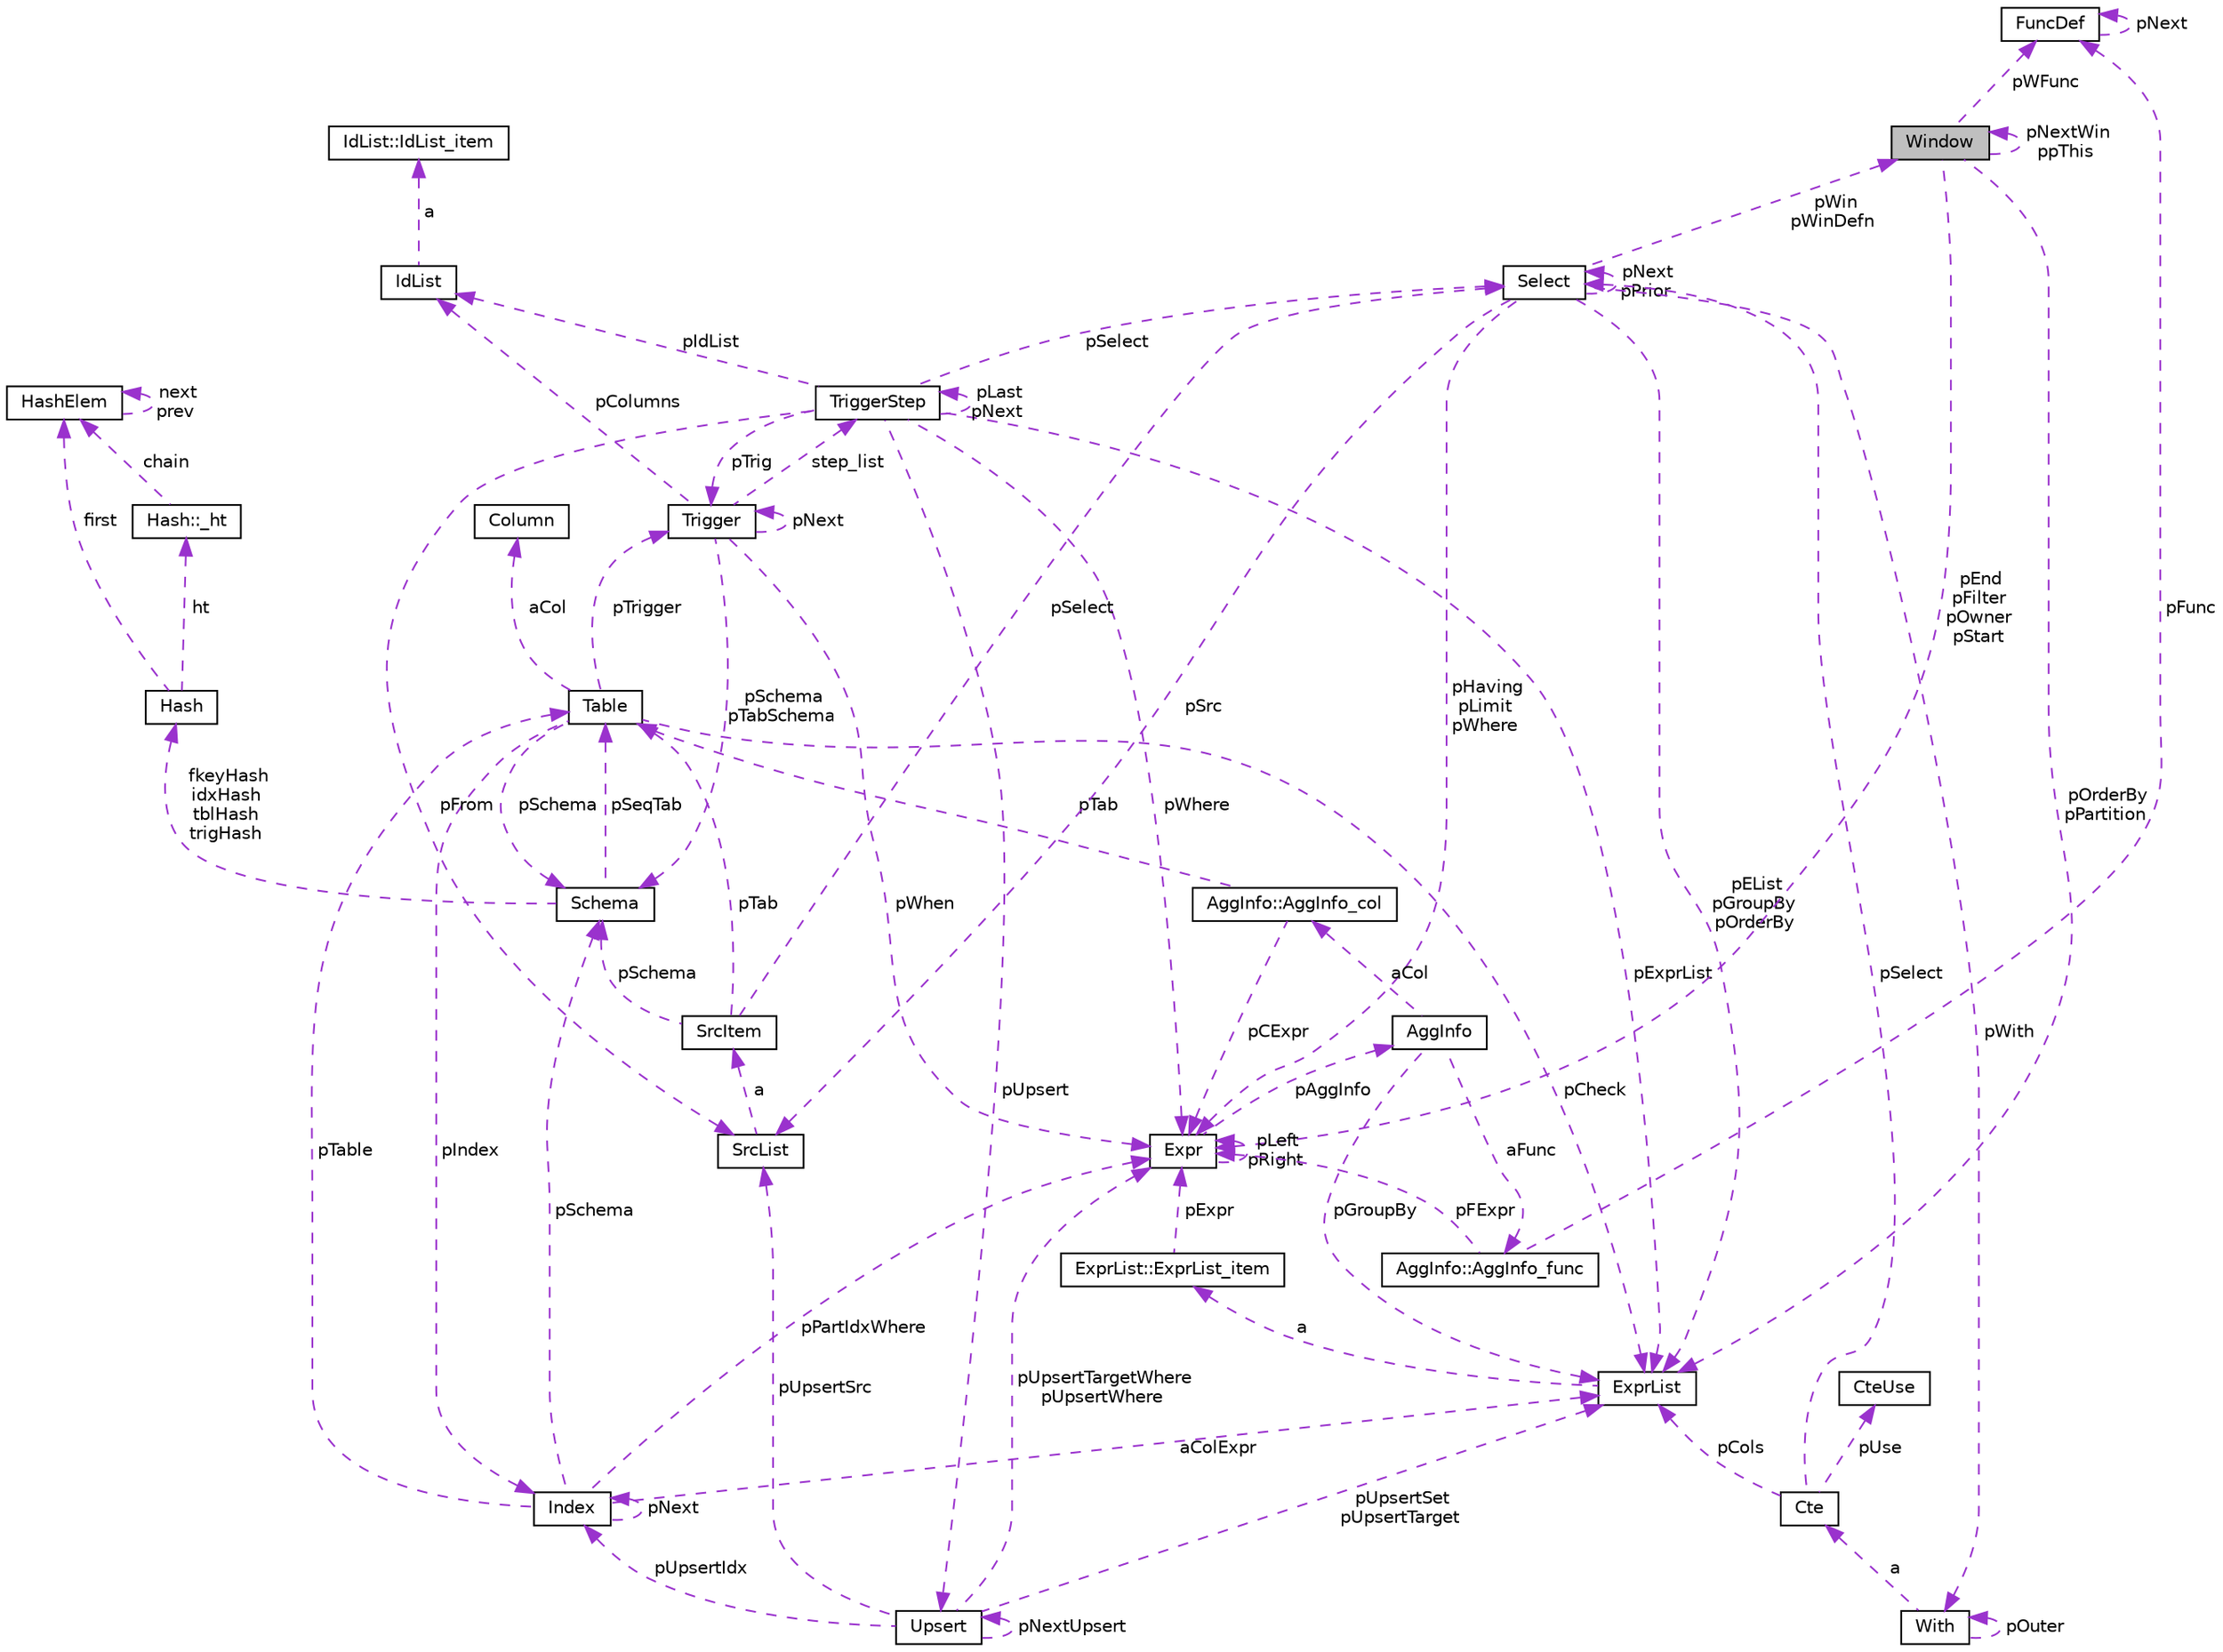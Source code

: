 digraph "Window"
{
 // LATEX_PDF_SIZE
  edge [fontname="Helvetica",fontsize="10",labelfontname="Helvetica",labelfontsize="10"];
  node [fontname="Helvetica",fontsize="10",shape=record];
  Node1 [label="Window",height=0.2,width=0.4,color="black", fillcolor="grey75", style="filled", fontcolor="black",tooltip=" "];
  Node2 -> Node1 [dir="back",color="darkorchid3",fontsize="10",style="dashed",label=" pOrderBy\npPartition" ,fontname="Helvetica"];
  Node2 [label="ExprList",height=0.2,width=0.4,color="black", fillcolor="white", style="filled",URL="$db/d1b/sqlite3_8c.html#d5/d5c/structExprList",tooltip=" "];
  Node3 -> Node2 [dir="back",color="darkorchid3",fontsize="10",style="dashed",label=" a" ,fontname="Helvetica"];
  Node3 [label="ExprList::ExprList_item",height=0.2,width=0.4,color="black", fillcolor="white", style="filled",URL="$db/d1b/sqlite3_8c.html#d8/dae/structExprList_1_1ExprList__item",tooltip=" "];
  Node4 -> Node3 [dir="back",color="darkorchid3",fontsize="10",style="dashed",label=" pExpr" ,fontname="Helvetica"];
  Node4 [label="Expr",height=0.2,width=0.4,color="black", fillcolor="white", style="filled",URL="$db/d1b/sqlite3_8c.html#d4/dfb/structExpr",tooltip=" "];
  Node4 -> Node4 [dir="back",color="darkorchid3",fontsize="10",style="dashed",label=" pLeft\npRight" ,fontname="Helvetica"];
  Node5 -> Node4 [dir="back",color="darkorchid3",fontsize="10",style="dashed",label=" pAggInfo" ,fontname="Helvetica"];
  Node5 [label="AggInfo",height=0.2,width=0.4,color="black", fillcolor="white", style="filled",URL="$db/d1b/sqlite3_8c.html#d2/dc8/structAggInfo",tooltip=" "];
  Node2 -> Node5 [dir="back",color="darkorchid3",fontsize="10",style="dashed",label=" pGroupBy" ,fontname="Helvetica"];
  Node6 -> Node5 [dir="back",color="darkorchid3",fontsize="10",style="dashed",label=" aCol" ,fontname="Helvetica"];
  Node6 [label="AggInfo::AggInfo_col",height=0.2,width=0.4,color="black", fillcolor="white", style="filled",URL="$db/d1b/sqlite3_8c.html#d6/d3a/structAggInfo_1_1AggInfo__col",tooltip=" "];
  Node7 -> Node6 [dir="back",color="darkorchid3",fontsize="10",style="dashed",label=" pTab" ,fontname="Helvetica"];
  Node7 [label="Table",height=0.2,width=0.4,color="black", fillcolor="white", style="filled",URL="$db/d1b/sqlite3_8c.html#dc/dcb/structTable",tooltip=" "];
  Node8 -> Node7 [dir="back",color="darkorchid3",fontsize="10",style="dashed",label=" aCol" ,fontname="Helvetica"];
  Node8 [label="Column",height=0.2,width=0.4,color="black", fillcolor="white", style="filled",URL="$db/d1b/sqlite3_8c.html#dc/dc1/structColumn",tooltip=" "];
  Node9 -> Node7 [dir="back",color="darkorchid3",fontsize="10",style="dashed",label=" pIndex" ,fontname="Helvetica"];
  Node9 [label="Index",height=0.2,width=0.4,color="black", fillcolor="white", style="filled",URL="$db/d1b/sqlite3_8c.html#df/d86/structIndex",tooltip=" "];
  Node7 -> Node9 [dir="back",color="darkorchid3",fontsize="10",style="dashed",label=" pTable" ,fontname="Helvetica"];
  Node9 -> Node9 [dir="back",color="darkorchid3",fontsize="10",style="dashed",label=" pNext" ,fontname="Helvetica"];
  Node10 -> Node9 [dir="back",color="darkorchid3",fontsize="10",style="dashed",label=" pSchema" ,fontname="Helvetica"];
  Node10 [label="Schema",height=0.2,width=0.4,color="black", fillcolor="white", style="filled",URL="$db/d1b/sqlite3_8c.html#d8/db0/structSchema",tooltip=" "];
  Node11 -> Node10 [dir="back",color="darkorchid3",fontsize="10",style="dashed",label=" fkeyHash\nidxHash\ntblHash\ntrigHash" ,fontname="Helvetica"];
  Node11 [label="Hash",height=0.2,width=0.4,color="black", fillcolor="white", style="filled",URL="$db/d1b/sqlite3_8c.html#d1/dbe/structHash",tooltip=" "];
  Node12 -> Node11 [dir="back",color="darkorchid3",fontsize="10",style="dashed",label=" first" ,fontname="Helvetica"];
  Node12 [label="HashElem",height=0.2,width=0.4,color="black", fillcolor="white", style="filled",URL="$db/d1b/sqlite3_8c.html#da/d21/structHashElem",tooltip=" "];
  Node12 -> Node12 [dir="back",color="darkorchid3",fontsize="10",style="dashed",label=" next\nprev" ,fontname="Helvetica"];
  Node13 -> Node11 [dir="back",color="darkorchid3",fontsize="10",style="dashed",label=" ht" ,fontname="Helvetica"];
  Node13 [label="Hash::_ht",height=0.2,width=0.4,color="black", fillcolor="white", style="filled",URL="$db/d1b/sqlite3_8c.html#d7/d1f/structHash_1_1__ht",tooltip=" "];
  Node12 -> Node13 [dir="back",color="darkorchid3",fontsize="10",style="dashed",label=" chain" ,fontname="Helvetica"];
  Node7 -> Node10 [dir="back",color="darkorchid3",fontsize="10",style="dashed",label=" pSeqTab" ,fontname="Helvetica"];
  Node4 -> Node9 [dir="back",color="darkorchid3",fontsize="10",style="dashed",label=" pPartIdxWhere" ,fontname="Helvetica"];
  Node2 -> Node9 [dir="back",color="darkorchid3",fontsize="10",style="dashed",label=" aColExpr" ,fontname="Helvetica"];
  Node2 -> Node7 [dir="back",color="darkorchid3",fontsize="10",style="dashed",label=" pCheck" ,fontname="Helvetica"];
  Node14 -> Node7 [dir="back",color="darkorchid3",fontsize="10",style="dashed",label=" pTrigger" ,fontname="Helvetica"];
  Node14 [label="Trigger",height=0.2,width=0.4,color="black", fillcolor="white", style="filled",URL="$db/d1b/sqlite3_8c.html#dc/d15/structTrigger",tooltip=" "];
  Node4 -> Node14 [dir="back",color="darkorchid3",fontsize="10",style="dashed",label=" pWhen" ,fontname="Helvetica"];
  Node15 -> Node14 [dir="back",color="darkorchid3",fontsize="10",style="dashed",label=" pColumns" ,fontname="Helvetica"];
  Node15 [label="IdList",height=0.2,width=0.4,color="black", fillcolor="white", style="filled",URL="$db/d1b/sqlite3_8c.html#da/d69/structIdList",tooltip=" "];
  Node16 -> Node15 [dir="back",color="darkorchid3",fontsize="10",style="dashed",label=" a" ,fontname="Helvetica"];
  Node16 [label="IdList::IdList_item",height=0.2,width=0.4,color="black", fillcolor="white", style="filled",URL="$db/d1b/sqlite3_8c.html#d4/dc3/structIdList_1_1IdList__item",tooltip=" "];
  Node10 -> Node14 [dir="back",color="darkorchid3",fontsize="10",style="dashed",label=" pSchema\npTabSchema" ,fontname="Helvetica"];
  Node17 -> Node14 [dir="back",color="darkorchid3",fontsize="10",style="dashed",label=" step_list" ,fontname="Helvetica"];
  Node17 [label="TriggerStep",height=0.2,width=0.4,color="black", fillcolor="white", style="filled",URL="$db/d1b/sqlite3_8c.html#d5/da5/structTriggerStep",tooltip=" "];
  Node14 -> Node17 [dir="back",color="darkorchid3",fontsize="10",style="dashed",label=" pTrig" ,fontname="Helvetica"];
  Node18 -> Node17 [dir="back",color="darkorchid3",fontsize="10",style="dashed",label=" pSelect" ,fontname="Helvetica"];
  Node18 [label="Select",height=0.2,width=0.4,color="black", fillcolor="white", style="filled",URL="$db/d1b/sqlite3_8c.html#dd/d39/structSelect",tooltip=" "];
  Node2 -> Node18 [dir="back",color="darkorchid3",fontsize="10",style="dashed",label=" pEList\npGroupBy\npOrderBy" ,fontname="Helvetica"];
  Node19 -> Node18 [dir="back",color="darkorchid3",fontsize="10",style="dashed",label=" pSrc" ,fontname="Helvetica"];
  Node19 [label="SrcList",height=0.2,width=0.4,color="black", fillcolor="white", style="filled",URL="$db/d1b/sqlite3_8c.html#de/deb/structSrcList",tooltip=" "];
  Node20 -> Node19 [dir="back",color="darkorchid3",fontsize="10",style="dashed",label=" a" ,fontname="Helvetica"];
  Node20 [label="SrcItem",height=0.2,width=0.4,color="black", fillcolor="white", style="filled",URL="$db/d1b/sqlite3_8c.html#d0/d26/structSrcItem",tooltip=" "];
  Node10 -> Node20 [dir="back",color="darkorchid3",fontsize="10",style="dashed",label=" pSchema" ,fontname="Helvetica"];
  Node7 -> Node20 [dir="back",color="darkorchid3",fontsize="10",style="dashed",label=" pTab" ,fontname="Helvetica"];
  Node18 -> Node20 [dir="back",color="darkorchid3",fontsize="10",style="dashed",label=" pSelect" ,fontname="Helvetica"];
  Node4 -> Node18 [dir="back",color="darkorchid3",fontsize="10",style="dashed",label=" pHaving\npLimit\npWhere" ,fontname="Helvetica"];
  Node18 -> Node18 [dir="back",color="darkorchid3",fontsize="10",style="dashed",label=" pNext\npPrior" ,fontname="Helvetica"];
  Node21 -> Node18 [dir="back",color="darkorchid3",fontsize="10",style="dashed",label=" pWith" ,fontname="Helvetica"];
  Node21 [label="With",height=0.2,width=0.4,color="black", fillcolor="white", style="filled",URL="$db/d1b/sqlite3_8c.html#df/d70/structWith",tooltip=" "];
  Node21 -> Node21 [dir="back",color="darkorchid3",fontsize="10",style="dashed",label=" pOuter" ,fontname="Helvetica"];
  Node22 -> Node21 [dir="back",color="darkorchid3",fontsize="10",style="dashed",label=" a" ,fontname="Helvetica"];
  Node22 [label="Cte",height=0.2,width=0.4,color="black", fillcolor="white", style="filled",URL="$db/d1b/sqlite3_8c.html#da/dbd/structCte",tooltip=" "];
  Node2 -> Node22 [dir="back",color="darkorchid3",fontsize="10",style="dashed",label=" pCols" ,fontname="Helvetica"];
  Node18 -> Node22 [dir="back",color="darkorchid3",fontsize="10",style="dashed",label=" pSelect" ,fontname="Helvetica"];
  Node23 -> Node22 [dir="back",color="darkorchid3",fontsize="10",style="dashed",label=" pUse" ,fontname="Helvetica"];
  Node23 [label="CteUse",height=0.2,width=0.4,color="black", fillcolor="white", style="filled",URL="$db/d1b/sqlite3_8c.html#d1/d27/structCteUse",tooltip=" "];
  Node1 -> Node18 [dir="back",color="darkorchid3",fontsize="10",style="dashed",label=" pWin\npWinDefn" ,fontname="Helvetica"];
  Node19 -> Node17 [dir="back",color="darkorchid3",fontsize="10",style="dashed",label=" pFrom" ,fontname="Helvetica"];
  Node4 -> Node17 [dir="back",color="darkorchid3",fontsize="10",style="dashed",label=" pWhere" ,fontname="Helvetica"];
  Node2 -> Node17 [dir="back",color="darkorchid3",fontsize="10",style="dashed",label=" pExprList" ,fontname="Helvetica"];
  Node15 -> Node17 [dir="back",color="darkorchid3",fontsize="10",style="dashed",label=" pIdList" ,fontname="Helvetica"];
  Node24 -> Node17 [dir="back",color="darkorchid3",fontsize="10",style="dashed",label=" pUpsert" ,fontname="Helvetica"];
  Node24 [label="Upsert",height=0.2,width=0.4,color="black", fillcolor="white", style="filled",URL="$db/d1b/sqlite3_8c.html#da/d8e/structUpsert",tooltip=" "];
  Node2 -> Node24 [dir="back",color="darkorchid3",fontsize="10",style="dashed",label=" pUpsertSet\npUpsertTarget" ,fontname="Helvetica"];
  Node4 -> Node24 [dir="back",color="darkorchid3",fontsize="10",style="dashed",label=" pUpsertTargetWhere\npUpsertWhere" ,fontname="Helvetica"];
  Node24 -> Node24 [dir="back",color="darkorchid3",fontsize="10",style="dashed",label=" pNextUpsert" ,fontname="Helvetica"];
  Node9 -> Node24 [dir="back",color="darkorchid3",fontsize="10",style="dashed",label=" pUpsertIdx" ,fontname="Helvetica"];
  Node19 -> Node24 [dir="back",color="darkorchid3",fontsize="10",style="dashed",label=" pUpsertSrc" ,fontname="Helvetica"];
  Node17 -> Node17 [dir="back",color="darkorchid3",fontsize="10",style="dashed",label=" pLast\npNext" ,fontname="Helvetica"];
  Node14 -> Node14 [dir="back",color="darkorchid3",fontsize="10",style="dashed",label=" pNext" ,fontname="Helvetica"];
  Node10 -> Node7 [dir="back",color="darkorchid3",fontsize="10",style="dashed",label=" pSchema" ,fontname="Helvetica"];
  Node4 -> Node6 [dir="back",color="darkorchid3",fontsize="10",style="dashed",label=" pCExpr" ,fontname="Helvetica"];
  Node25 -> Node5 [dir="back",color="darkorchid3",fontsize="10",style="dashed",label=" aFunc" ,fontname="Helvetica"];
  Node25 [label="AggInfo::AggInfo_func",height=0.2,width=0.4,color="black", fillcolor="white", style="filled",URL="$db/d1b/sqlite3_8c.html#d3/d2e/structAggInfo_1_1AggInfo__func",tooltip=" "];
  Node4 -> Node25 [dir="back",color="darkorchid3",fontsize="10",style="dashed",label=" pFExpr" ,fontname="Helvetica"];
  Node26 -> Node25 [dir="back",color="darkorchid3",fontsize="10",style="dashed",label=" pFunc" ,fontname="Helvetica"];
  Node26 [label="FuncDef",height=0.2,width=0.4,color="black", fillcolor="white", style="filled",URL="$d1/d3a/structFuncDef.html",tooltip=" "];
  Node26 -> Node26 [dir="back",color="darkorchid3",fontsize="10",style="dashed",label=" pNext" ,fontname="Helvetica"];
  Node4 -> Node1 [dir="back",color="darkorchid3",fontsize="10",style="dashed",label=" pEnd\npFilter\npOwner\npStart" ,fontname="Helvetica"];
  Node1 -> Node1 [dir="back",color="darkorchid3",fontsize="10",style="dashed",label=" pNextWin\nppThis" ,fontname="Helvetica"];
  Node26 -> Node1 [dir="back",color="darkorchid3",fontsize="10",style="dashed",label=" pWFunc" ,fontname="Helvetica"];
}
